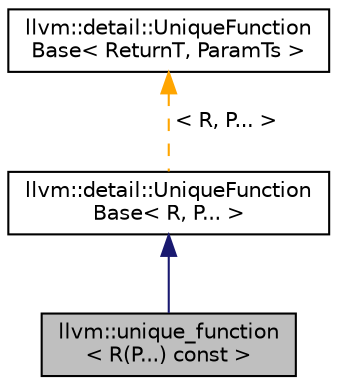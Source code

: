 digraph "llvm::unique_function&lt; R(P...) const &gt;"
{
 // LATEX_PDF_SIZE
  bgcolor="transparent";
  edge [fontname="Helvetica",fontsize="10",labelfontname="Helvetica",labelfontsize="10"];
  node [fontname="Helvetica",fontsize="10",shape=record];
  Node1 [label="llvm::unique_function\l\< R(P...) const \>",height=0.2,width=0.4,color="black", fillcolor="grey75", style="filled", fontcolor="black",tooltip=" "];
  Node2 -> Node1 [dir="back",color="midnightblue",fontsize="10",style="solid",fontname="Helvetica"];
  Node2 [label="llvm::detail::UniqueFunction\lBase\< R, P... \>",height=0.2,width=0.4,color="black",URL="$classllvm_1_1detail_1_1UniqueFunctionBase.html",tooltip=" "];
  Node3 -> Node2 [dir="back",color="orange",fontsize="10",style="dashed",label=" \< R, P... \>" ,fontname="Helvetica"];
  Node3 [label="llvm::detail::UniqueFunction\lBase\< ReturnT, ParamTs \>",height=0.2,width=0.4,color="black",URL="$classllvm_1_1detail_1_1UniqueFunctionBase.html",tooltip=" "];
}

